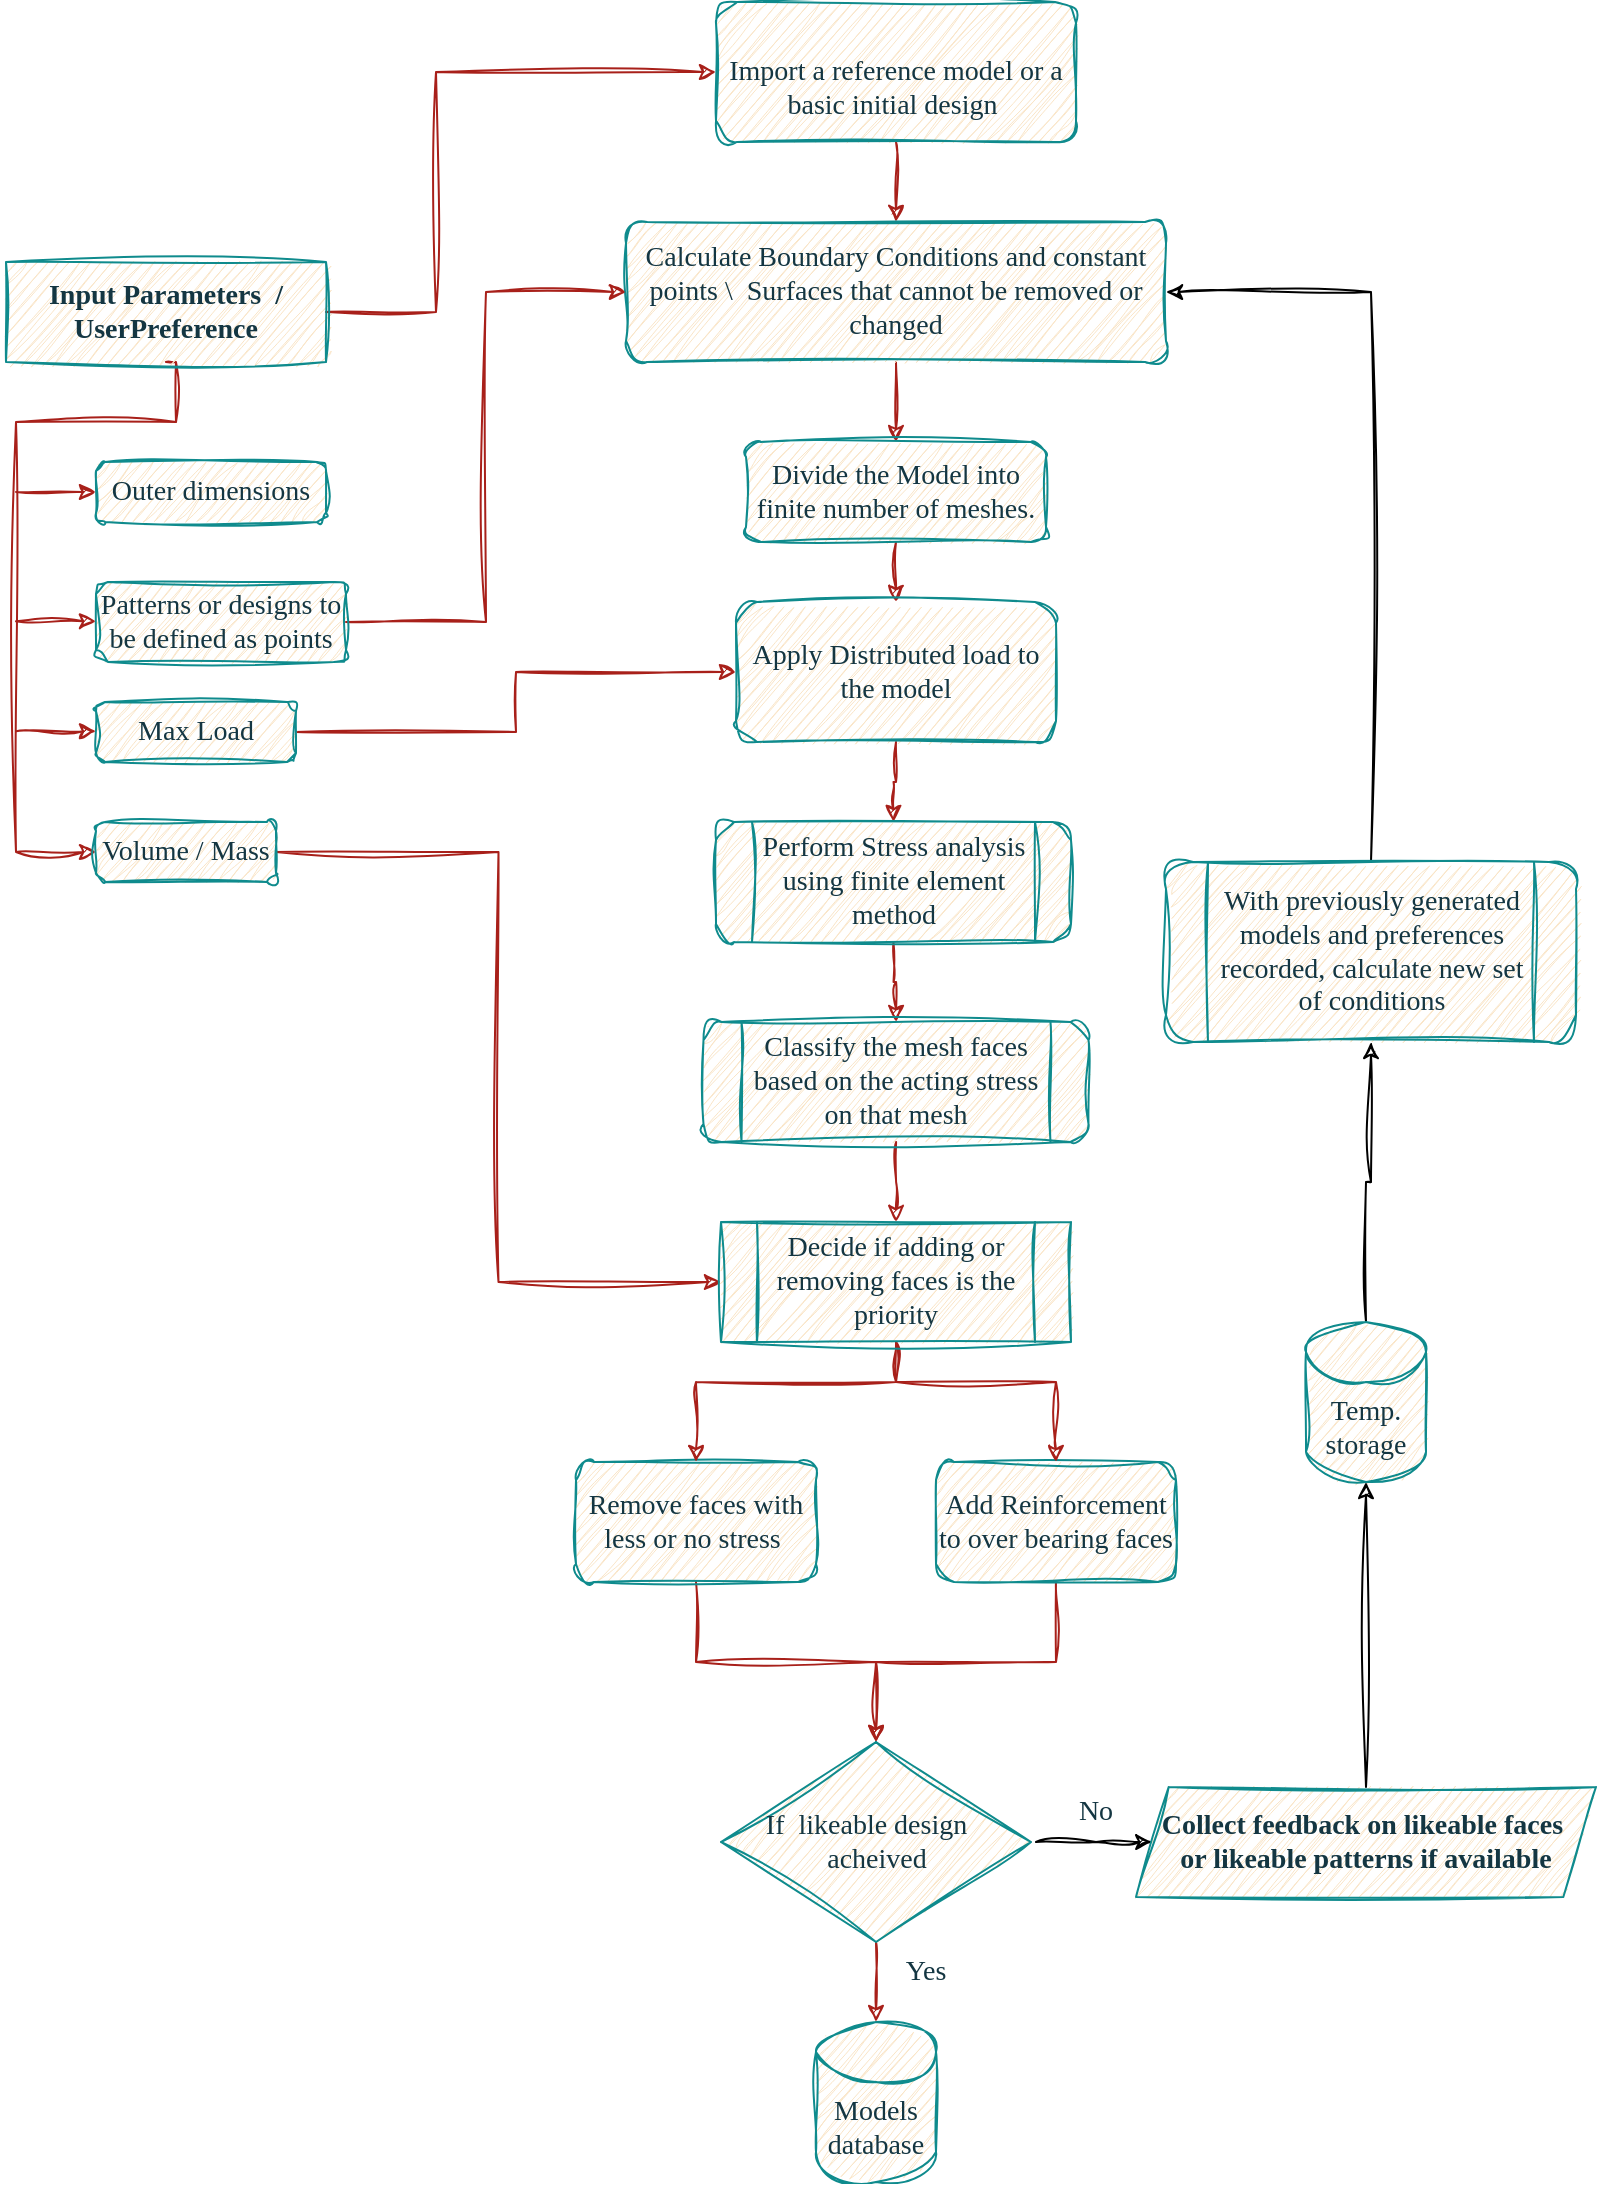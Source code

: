 <mxfile version="21.0.2" type="device" pages="2"><diagram id="2ftuBWttpudIx05M0tJ1" name="Page-1"><mxGraphModel dx="1465" dy="1876" grid="1" gridSize="10" guides="1" tooltips="1" connect="1" arrows="1" fold="1" page="1" pageScale="1" pageWidth="850" pageHeight="1100" math="0" shadow="0"><root><mxCell id="0"/><mxCell id="1" parent="0"/><mxCell id="wRH6XVdvfXIIdoEz73AS-55" style="edgeStyle=orthogonalEdgeStyle;rounded=0;orthogonalLoop=1;jettySize=auto;html=1;exitX=0.5;exitY=1;exitDx=0;exitDy=0;entryX=0;entryY=0.5;entryDx=0;entryDy=0;labelBackgroundColor=none;strokeColor=#A8201A;fontColor=default;sketch=1;curveFitting=1;jiggle=2;fontFamily=Times New Roman;fontSize=14;" parent="1" source="wRH6XVdvfXIIdoEz73AS-2" target="wRH6XVdvfXIIdoEz73AS-6" edge="1"><mxGeometry relative="1" as="geometry"><Array as="points"><mxPoint x="130" y="140"/><mxPoint x="130" y="170"/><mxPoint x="50" y="170"/><mxPoint x="50" y="385"/></Array></mxGeometry></mxCell><mxCell id="wRH6XVdvfXIIdoEz73AS-67" style="edgeStyle=orthogonalEdgeStyle;rounded=0;orthogonalLoop=1;jettySize=auto;html=1;exitX=1;exitY=0.5;exitDx=0;exitDy=0;entryX=0;entryY=0.5;entryDx=0;entryDy=0;labelBackgroundColor=none;strokeColor=#A8201A;fontColor=default;sketch=1;curveFitting=1;jiggle=2;fontFamily=Times New Roman;fontSize=14;" parent="1" source="wRH6XVdvfXIIdoEz73AS-2" target="wRH6XVdvfXIIdoEz73AS-15" edge="1"><mxGeometry relative="1" as="geometry"><Array as="points"><mxPoint x="260" y="115"/><mxPoint x="260" y="-5"/></Array></mxGeometry></mxCell><mxCell id="wRH6XVdvfXIIdoEz73AS-2" value="&lt;p style=&quot;font-size: 14px;&quot;&gt;Input Parameters&amp;nbsp; / UserPreference&lt;/p&gt;" style="rounded=0;whiteSpace=wrap;html=1;fontStyle=1;labelBackgroundColor=none;fillColor=#FAE5C7;strokeColor=#0F8B8D;fontColor=#143642;sketch=1;curveFitting=1;jiggle=2;fontFamily=Times New Roman;fontSize=14;" parent="1" vertex="1"><mxGeometry x="45" y="90" width="160" height="50" as="geometry"/></mxCell><mxCell id="wRH6XVdvfXIIdoEz73AS-5" value="Outer dimensions" style="rounded=1;whiteSpace=wrap;html=1;labelBackgroundColor=none;fillColor=#FAE5C7;strokeColor=#0F8B8D;fontColor=#143642;sketch=1;curveFitting=1;jiggle=2;fontFamily=Times New Roman;fontSize=14;" parent="1" vertex="1"><mxGeometry x="90" y="190" width="115" height="30" as="geometry"/></mxCell><mxCell id="wRH6XVdvfXIIdoEz73AS-43" style="edgeStyle=orthogonalEdgeStyle;rounded=0;orthogonalLoop=1;jettySize=auto;html=1;exitX=1;exitY=0.5;exitDx=0;exitDy=0;entryX=0;entryY=0.5;entryDx=0;entryDy=0;labelBackgroundColor=none;strokeColor=#A8201A;fontColor=default;sketch=1;curveFitting=1;jiggle=2;fontFamily=Times New Roman;fontSize=14;" parent="1" source="wRH6XVdvfXIIdoEz73AS-6" target="wRH6XVdvfXIIdoEz73AS-62" edge="1"><mxGeometry relative="1" as="geometry"><mxPoint x="300" y="500" as="targetPoint"/></mxGeometry></mxCell><mxCell id="wRH6XVdvfXIIdoEz73AS-6" value="Volume / Mass" style="rounded=1;whiteSpace=wrap;html=1;labelBackgroundColor=none;fillColor=#FAE5C7;strokeColor=#0F8B8D;fontColor=#143642;sketch=1;curveFitting=1;jiggle=2;fontFamily=Times New Roman;fontSize=14;" parent="1" vertex="1"><mxGeometry x="90" y="370" width="90" height="30" as="geometry"/></mxCell><mxCell id="wRH6XVdvfXIIdoEz73AS-24" style="edgeStyle=orthogonalEdgeStyle;rounded=0;orthogonalLoop=1;jettySize=auto;html=1;exitX=1;exitY=0.5;exitDx=0;exitDy=0;entryX=0;entryY=0.5;entryDx=0;entryDy=0;labelBackgroundColor=none;strokeColor=#A8201A;fontColor=default;sketch=1;curveFitting=1;jiggle=2;fontFamily=Times New Roman;fontSize=14;" parent="1" source="wRH6XVdvfXIIdoEz73AS-8" target="wRH6XVdvfXIIdoEz73AS-21" edge="1"><mxGeometry relative="1" as="geometry"><mxPoint x="420" y="315" as="targetPoint"/></mxGeometry></mxCell><mxCell id="wRH6XVdvfXIIdoEz73AS-8" value="Max Load" style="rounded=1;whiteSpace=wrap;html=1;labelBackgroundColor=none;fillColor=#FAE5C7;strokeColor=#0F8B8D;fontColor=#143642;sketch=1;curveFitting=1;jiggle=2;fontFamily=Times New Roman;fontSize=14;" parent="1" vertex="1"><mxGeometry x="90" y="310" width="100" height="30" as="geometry"/></mxCell><mxCell id="wRH6XVdvfXIIdoEz73AS-26" style="edgeStyle=orthogonalEdgeStyle;rounded=0;orthogonalLoop=1;jettySize=auto;html=1;exitX=0.5;exitY=1;exitDx=0;exitDy=0;entryX=0.5;entryY=0;entryDx=0;entryDy=0;labelBackgroundColor=none;strokeColor=#A8201A;fontColor=default;sketch=1;curveFitting=1;jiggle=2;fontFamily=Times New Roman;fontSize=14;" parent="1" source="wRH6XVdvfXIIdoEz73AS-15" target="wRH6XVdvfXIIdoEz73AS-17" edge="1"><mxGeometry relative="1" as="geometry"/></mxCell><mxCell id="wRH6XVdvfXIIdoEz73AS-15" value="&lt;br style=&quot;font-size: 14px;&quot;&gt;&lt;span style=&quot;font-size: 14px; font-style: normal; font-variant-ligatures: normal; font-variant-caps: normal; letter-spacing: normal; orphans: 2; text-align: center; text-indent: 0px; text-transform: none; widows: 2; word-spacing: 0px; -webkit-text-stroke-width: 0px; text-decoration-thickness: initial; text-decoration-style: initial; text-decoration-color: initial; float: none; display: inline !important;&quot;&gt;Import a reference model or a basic initial design&amp;nbsp;&lt;/span&gt;" style="rounded=1;whiteSpace=wrap;html=1;labelBackgroundColor=none;fillColor=#FAE5C7;strokeColor=#0F8B8D;fontColor=#143642;sketch=1;curveFitting=1;jiggle=2;fontFamily=Times New Roman;fontSize=14;" parent="1" vertex="1"><mxGeometry x="400" y="-40" width="180" height="70" as="geometry"/></mxCell><mxCell id="wRH6XVdvfXIIdoEz73AS-27" style="edgeStyle=orthogonalEdgeStyle;rounded=0;orthogonalLoop=1;jettySize=auto;html=1;exitX=0.5;exitY=1;exitDx=0;exitDy=0;entryX=0.5;entryY=0;entryDx=0;entryDy=0;labelBackgroundColor=none;strokeColor=#A8201A;fontColor=default;sketch=1;curveFitting=1;jiggle=2;fontFamily=Times New Roman;fontSize=14;" parent="1" source="wRH6XVdvfXIIdoEz73AS-17" target="wRH6XVdvfXIIdoEz73AS-20" edge="1"><mxGeometry relative="1" as="geometry"/></mxCell><mxCell id="wRH6XVdvfXIIdoEz73AS-17" value="Calculate Boundary Conditions and constant points \&amp;nbsp; Surfaces that cannot be removed or changed" style="rounded=1;whiteSpace=wrap;html=1;labelBackgroundColor=none;fillColor=#FAE5C7;strokeColor=#0F8B8D;fontColor=#143642;sketch=1;curveFitting=1;jiggle=2;fontFamily=Times New Roman;fontSize=14;" parent="1" vertex="1"><mxGeometry x="355" y="70" width="270" height="70" as="geometry"/></mxCell><mxCell id="wRH6XVdvfXIIdoEz73AS-28" style="edgeStyle=orthogonalEdgeStyle;rounded=0;orthogonalLoop=1;jettySize=auto;html=1;exitX=0.5;exitY=1;exitDx=0;exitDy=0;entryX=0.5;entryY=0;entryDx=0;entryDy=0;labelBackgroundColor=none;strokeColor=#A8201A;fontColor=default;sketch=1;curveFitting=1;jiggle=2;fontFamily=Times New Roman;fontSize=14;" parent="1" source="wRH6XVdvfXIIdoEz73AS-20" target="wRH6XVdvfXIIdoEz73AS-21" edge="1"><mxGeometry relative="1" as="geometry"/></mxCell><mxCell id="wRH6XVdvfXIIdoEz73AS-20" value="Divide the Model into finite number of meshes." style="rounded=1;whiteSpace=wrap;html=1;labelBackgroundColor=none;fillColor=#FAE5C7;strokeColor=#0F8B8D;fontColor=#143642;sketch=1;curveFitting=1;jiggle=2;fontFamily=Times New Roman;fontSize=14;" parent="1" vertex="1"><mxGeometry x="415" y="180" width="150" height="50" as="geometry"/></mxCell><mxCell id="wRH6XVdvfXIIdoEz73AS-31" value="" style="edgeStyle=orthogonalEdgeStyle;rounded=0;orthogonalLoop=1;jettySize=auto;html=1;labelBackgroundColor=none;strokeColor=#A8201A;fontColor=default;sketch=1;curveFitting=1;jiggle=2;fontFamily=Times New Roman;fontSize=14;" parent="1" source="wRH6XVdvfXIIdoEz73AS-21" target="wRH6XVdvfXIIdoEz73AS-29" edge="1"><mxGeometry relative="1" as="geometry"/></mxCell><mxCell id="wRH6XVdvfXIIdoEz73AS-21" value="Apply Distributed load to the model" style="rounded=1;whiteSpace=wrap;html=1;labelBackgroundColor=none;fillColor=#FAE5C7;strokeColor=#0F8B8D;fontColor=#143642;sketch=1;curveFitting=1;jiggle=2;fontFamily=Times New Roman;fontSize=14;" parent="1" vertex="1"><mxGeometry x="410" y="260" width="160" height="70" as="geometry"/></mxCell><mxCell id="wRH6XVdvfXIIdoEz73AS-34" value="" style="edgeStyle=orthogonalEdgeStyle;rounded=0;orthogonalLoop=1;jettySize=auto;html=1;labelBackgroundColor=none;strokeColor=#A8201A;fontColor=default;sketch=1;curveFitting=1;jiggle=2;fontFamily=Times New Roman;fontSize=14;" parent="1" source="wRH6XVdvfXIIdoEz73AS-29" target="wRH6XVdvfXIIdoEz73AS-33" edge="1"><mxGeometry relative="1" as="geometry"/></mxCell><mxCell id="wRH6XVdvfXIIdoEz73AS-29" value="Perform Stress analysis using finite element method" style="shape=process;rounded=1;whiteSpace=wrap;html=1;labelBackgroundColor=none;fillColor=#FAE5C7;strokeColor=#0F8B8D;fontColor=#143642;sketch=1;curveFitting=1;jiggle=2;fontFamily=Times New Roman;fontSize=14;" parent="1" vertex="1"><mxGeometry x="400" y="370" width="177.5" height="60" as="geometry"/></mxCell><mxCell id="wRH6XVdvfXIIdoEz73AS-66" style="edgeStyle=orthogonalEdgeStyle;rounded=0;orthogonalLoop=1;jettySize=auto;html=1;entryX=0.5;entryY=0;entryDx=0;entryDy=0;labelBackgroundColor=none;strokeColor=#A8201A;fontColor=default;sketch=1;curveFitting=1;jiggle=2;fontFamily=Times New Roman;fontSize=14;" parent="1" source="wRH6XVdvfXIIdoEz73AS-33" target="wRH6XVdvfXIIdoEz73AS-62" edge="1"><mxGeometry relative="1" as="geometry"/></mxCell><mxCell id="wRH6XVdvfXIIdoEz73AS-33" value="Classify the mesh faces based on the acting stress on that mesh" style="shape=process;rounded=1;whiteSpace=wrap;html=1;labelBackgroundColor=none;fillColor=#FAE5C7;strokeColor=#0F8B8D;fontColor=#143642;sketch=1;curveFitting=1;jiggle=2;fontFamily=Times New Roman;fontSize=14;" parent="1" vertex="1"><mxGeometry x="393.75" y="470" width="192.5" height="60" as="geometry"/></mxCell><mxCell id="wRH6XVdvfXIIdoEz73AS-44" style="edgeStyle=orthogonalEdgeStyle;rounded=0;orthogonalLoop=1;jettySize=auto;html=1;exitX=0.5;exitY=1;exitDx=0;exitDy=0;entryX=0.5;entryY=0;entryDx=0;entryDy=0;labelBackgroundColor=none;strokeColor=#A8201A;fontColor=default;sketch=1;curveFitting=1;jiggle=2;fontFamily=Times New Roman;fontSize=14;" parent="1" source="wRH6XVdvfXIIdoEz73AS-38" target="wRH6XVdvfXIIdoEz73AS-42" edge="1"><mxGeometry relative="1" as="geometry"/></mxCell><mxCell id="wRH6XVdvfXIIdoEz73AS-38" value="Remove faces with less or no stress&amp;nbsp;" style="rounded=1;whiteSpace=wrap;html=1;labelBackgroundColor=none;fillColor=#FAE5C7;strokeColor=#0F8B8D;fontColor=#143642;sketch=1;curveFitting=1;jiggle=2;fontFamily=Times New Roman;fontSize=14;" parent="1" vertex="1"><mxGeometry x="330" y="690" width="120" height="60" as="geometry"/></mxCell><mxCell id="wRH6XVdvfXIIdoEz73AS-45" style="edgeStyle=orthogonalEdgeStyle;rounded=0;orthogonalLoop=1;jettySize=auto;html=1;exitX=0.5;exitY=1;exitDx=0;exitDy=0;entryX=0.5;entryY=0;entryDx=0;entryDy=0;labelBackgroundColor=none;strokeColor=#A8201A;fontColor=default;sketch=1;curveFitting=1;jiggle=2;fontFamily=Times New Roman;fontSize=14;" parent="1" source="wRH6XVdvfXIIdoEz73AS-39" target="wRH6XVdvfXIIdoEz73AS-42" edge="1"><mxGeometry relative="1" as="geometry"/></mxCell><mxCell id="wRH6XVdvfXIIdoEz73AS-39" value="Add Reinforcement to over bearing faces" style="rounded=1;whiteSpace=wrap;html=1;labelBackgroundColor=none;fillColor=#FAE5C7;strokeColor=#0F8B8D;fontColor=#143642;sketch=1;curveFitting=1;jiggle=2;fontFamily=Times New Roman;fontSize=14;" parent="1" vertex="1"><mxGeometry x="510" y="690" width="120" height="60" as="geometry"/></mxCell><mxCell id="wRH6XVdvfXIIdoEz73AS-51" style="edgeStyle=orthogonalEdgeStyle;rounded=0;orthogonalLoop=1;jettySize=auto;html=1;exitX=0.5;exitY=1;exitDx=0;exitDy=0;entryX=0.5;entryY=0;entryDx=0;entryDy=0;entryPerimeter=0;labelBackgroundColor=none;strokeColor=#A8201A;fontColor=default;sketch=1;curveFitting=1;jiggle=2;fontFamily=Times New Roman;fontSize=14;" parent="1" source="wRH6XVdvfXIIdoEz73AS-42" target="wRH6XVdvfXIIdoEz73AS-50" edge="1"><mxGeometry relative="1" as="geometry"/></mxCell><mxCell id="wRH6XVdvfXIIdoEz73AS-42" value="If&amp;nbsp; likeable design&amp;nbsp; &amp;nbsp; acheived" style="rhombus;whiteSpace=wrap;html=1;labelBackgroundColor=none;fillColor=#FAE5C7;strokeColor=#0F8B8D;fontColor=#143642;sketch=1;curveFitting=1;jiggle=2;fontFamily=Times New Roman;fontSize=14;" parent="1" vertex="1"><mxGeometry x="402.5" y="830" width="155" height="100" as="geometry"/></mxCell><mxCell id="wRH6XVdvfXIIdoEz73AS-53" style="edgeStyle=orthogonalEdgeStyle;rounded=0;orthogonalLoop=1;jettySize=auto;html=1;exitX=1;exitY=0.5;exitDx=0;exitDy=0;entryX=0;entryY=0.5;entryDx=0;entryDy=0;labelBackgroundColor=none;strokeColor=#A8201A;fontColor=default;sketch=1;curveFitting=1;jiggle=2;fontFamily=Times New Roman;fontSize=14;" parent="1" source="wRH6XVdvfXIIdoEz73AS-48" target="wRH6XVdvfXIIdoEz73AS-17" edge="1"><mxGeometry relative="1" as="geometry"/></mxCell><mxCell id="wRH6XVdvfXIIdoEz73AS-48" value="Patterns or designs to be defined as points" style="rounded=1;whiteSpace=wrap;html=1;labelBackgroundColor=none;fillColor=#FAE5C7;strokeColor=#0F8B8D;fontColor=#143642;sketch=1;curveFitting=1;jiggle=2;fontFamily=Times New Roman;fontSize=14;" parent="1" vertex="1"><mxGeometry x="90" y="250" width="125" height="40" as="geometry"/></mxCell><mxCell id="wRH6XVdvfXIIdoEz73AS-50" value="Models database" style="shape=cylinder3;whiteSpace=wrap;html=1;boundedLbl=1;backgroundOutline=1;size=15;labelBackgroundColor=none;fillColor=#FAE5C7;strokeColor=#0F8B8D;fontColor=#143642;sketch=1;curveFitting=1;jiggle=2;fontFamily=Times New Roman;fontSize=14;" parent="1" vertex="1"><mxGeometry x="450" y="970" width="60" height="80" as="geometry"/></mxCell><mxCell id="wRH6XVdvfXIIdoEz73AS-57" value="" style="endArrow=classic;html=1;rounded=0;entryX=0;entryY=0.5;entryDx=0;entryDy=0;entryPerimeter=0;labelBackgroundColor=none;strokeColor=#A8201A;fontColor=default;sketch=1;curveFitting=1;jiggle=2;fontFamily=Times New Roman;fontSize=14;" parent="1" target="wRH6XVdvfXIIdoEz73AS-5" edge="1"><mxGeometry width="50" height="50" relative="1" as="geometry"><mxPoint x="50" y="205" as="sourcePoint"/><mxPoint x="560" y="240" as="targetPoint"/></mxGeometry></mxCell><mxCell id="wRH6XVdvfXIIdoEz73AS-58" value="" style="endArrow=classic;html=1;rounded=0;entryX=0;entryY=0.5;entryDx=0;entryDy=0;entryPerimeter=0;labelBackgroundColor=none;strokeColor=#A8201A;fontColor=default;sketch=1;curveFitting=1;jiggle=2;fontFamily=Times New Roman;fontSize=14;" parent="1" edge="1"><mxGeometry width="50" height="50" relative="1" as="geometry"><mxPoint x="50" y="269.66" as="sourcePoint"/><mxPoint x="90" y="269.66" as="targetPoint"/></mxGeometry></mxCell><mxCell id="wRH6XVdvfXIIdoEz73AS-59" value="" style="endArrow=classic;html=1;rounded=0;entryX=0;entryY=0.5;entryDx=0;entryDy=0;entryPerimeter=0;labelBackgroundColor=none;strokeColor=#A8201A;fontColor=default;sketch=1;curveFitting=1;jiggle=2;fontFamily=Times New Roman;fontSize=14;" parent="1" edge="1"><mxGeometry width="50" height="50" relative="1" as="geometry"><mxPoint x="50" y="324.66" as="sourcePoint"/><mxPoint x="90" y="324.66" as="targetPoint"/></mxGeometry></mxCell><mxCell id="wRH6XVdvfXIIdoEz73AS-60" value="Yes" style="text;html=1;strokeColor=none;fillColor=none;align=center;verticalAlign=middle;whiteSpace=wrap;rounded=0;labelBackgroundColor=none;fontColor=#143642;sketch=1;curveFitting=1;jiggle=2;fontFamily=Times New Roman;fontSize=14;" parent="1" vertex="1"><mxGeometry x="475" y="930" width="60" height="30" as="geometry"/></mxCell><mxCell id="wRH6XVdvfXIIdoEz73AS-81" style="edgeStyle=orthogonalEdgeStyle;rounded=0;sketch=1;hachureGap=4;jiggle=2;curveFitting=1;orthogonalLoop=1;jettySize=auto;html=1;exitX=0;exitY=1;exitDx=0;exitDy=0;entryX=0;entryY=0.5;entryDx=0;entryDy=0;fontFamily=Times New Roman;fontSize=14;" parent="1" source="wRH6XVdvfXIIdoEz73AS-61" target="wRH6XVdvfXIIdoEz73AS-80" edge="1"><mxGeometry relative="1" as="geometry"><Array as="points"><mxPoint x="590" y="880"/><mxPoint x="590" y="880"/></Array></mxGeometry></mxCell><mxCell id="wRH6XVdvfXIIdoEz73AS-61" value="No" style="text;html=1;strokeColor=none;fillColor=none;align=center;verticalAlign=middle;whiteSpace=wrap;rounded=0;labelBackgroundColor=none;fontColor=#143642;sketch=1;curveFitting=1;jiggle=2;fontFamily=Times New Roman;fontSize=14;" parent="1" vertex="1"><mxGeometry x="560" y="850" width="60" height="30" as="geometry"/></mxCell><mxCell id="wRH6XVdvfXIIdoEz73AS-64" style="edgeStyle=orthogonalEdgeStyle;rounded=0;orthogonalLoop=1;jettySize=auto;html=1;exitX=0.5;exitY=1;exitDx=0;exitDy=0;entryX=0.5;entryY=0;entryDx=0;entryDy=0;labelBackgroundColor=none;strokeColor=#A8201A;fontColor=default;sketch=1;curveFitting=1;jiggle=2;fontFamily=Times New Roman;fontSize=14;" parent="1" source="wRH6XVdvfXIIdoEz73AS-62" target="wRH6XVdvfXIIdoEz73AS-38" edge="1"><mxGeometry relative="1" as="geometry"><Array as="points"><mxPoint x="490" y="650"/><mxPoint x="390" y="650"/></Array></mxGeometry></mxCell><mxCell id="wRH6XVdvfXIIdoEz73AS-65" style="edgeStyle=orthogonalEdgeStyle;rounded=0;orthogonalLoop=1;jettySize=auto;html=1;exitX=0.5;exitY=1;exitDx=0;exitDy=0;entryX=0.5;entryY=0;entryDx=0;entryDy=0;labelBackgroundColor=none;strokeColor=#A8201A;fontColor=default;sketch=1;curveFitting=1;jiggle=2;fontFamily=Times New Roman;fontSize=14;" parent="1" source="wRH6XVdvfXIIdoEz73AS-62" target="wRH6XVdvfXIIdoEz73AS-39" edge="1"><mxGeometry relative="1" as="geometry"><Array as="points"><mxPoint x="490" y="650"/><mxPoint x="570" y="650"/></Array></mxGeometry></mxCell><mxCell id="wRH6XVdvfXIIdoEz73AS-62" value="Decide if adding or removing faces is the priority" style="shape=process;&#10;rounded=1;whiteSpace=wrap;html=1;labelBackgroundColor=none;fillColor=#FAE5C7;strokeColor=#0F8B8D;fontColor=#143642;sketch=1;curveFitting=1;jiggle=2;fontFamily=Times New Roman;fontSize=14;" parent="1" vertex="1"><mxGeometry x="402.5" y="570" width="175" height="60" as="geometry"/></mxCell><mxCell id="wRH6XVdvfXIIdoEz73AS-88" style="edgeStyle=orthogonalEdgeStyle;rounded=0;sketch=1;hachureGap=4;jiggle=2;curveFitting=1;orthogonalLoop=1;jettySize=auto;html=1;fontFamily=Architects Daughter;fontSource=https%3A%2F%2Ffonts.googleapis.com%2Fcss%3Ffamily%3DArchitects%2BDaughter;fontSize=16;" parent="1" source="wRH6XVdvfXIIdoEz73AS-69" target="wRH6XVdvfXIIdoEz73AS-86" edge="1"><mxGeometry relative="1" as="geometry"/></mxCell><mxCell id="wRH6XVdvfXIIdoEz73AS-69" value="Temp. storage" style="shape=cylinder3;whiteSpace=wrap;html=1;boundedLbl=1;backgroundOutline=1;size=15;labelBackgroundColor=none;fillColor=#FAE5C7;strokeColor=#0F8B8D;fontColor=#143642;sketch=1;curveFitting=1;jiggle=2;fontFamily=Times New Roman;fontSize=14;" parent="1" vertex="1"><mxGeometry x="695" y="620" width="60" height="80" as="geometry"/></mxCell><mxCell id="wRH6XVdvfXIIdoEz73AS-83" value="" style="edgeStyle=orthogonalEdgeStyle;rounded=0;sketch=1;hachureGap=4;jiggle=2;curveFitting=1;orthogonalLoop=1;jettySize=auto;html=1;fontFamily=Times New Roman;fontSize=14;entryX=0.5;entryY=1;entryDx=0;entryDy=0;entryPerimeter=0;" parent="1" source="wRH6XVdvfXIIdoEz73AS-80" target="wRH6XVdvfXIIdoEz73AS-69" edge="1"><mxGeometry relative="1" as="geometry"><mxPoint x="725" y="772.5" as="targetPoint"/></mxGeometry></mxCell><mxCell id="wRH6XVdvfXIIdoEz73AS-80" value="Collect feedback on likeable faces&amp;nbsp;&lt;br style=&quot;font-size: 14px;&quot;&gt;or likeable patterns if available" style="shape=parallelogram;perimeter=parallelogramPerimeter;html=1;labelBackgroundColor=none;fillColor=#FAE5C7;strokeColor=#0F8B8D;fontColor=#143642;sketch=1;curveFitting=1;jiggle=2;whiteSpace=wrap;size=0.071;fontStyle=1;fontFamily=Times New Roman;fontSize=14;" parent="1" vertex="1"><mxGeometry x="610" y="852.5" width="230" height="55" as="geometry"/></mxCell><mxCell id="wRH6XVdvfXIIdoEz73AS-87" style="edgeStyle=orthogonalEdgeStyle;rounded=0;sketch=1;hachureGap=4;jiggle=2;curveFitting=1;orthogonalLoop=1;jettySize=auto;html=1;exitX=0.5;exitY=0;exitDx=0;exitDy=0;entryX=1;entryY=0.5;entryDx=0;entryDy=0;fontFamily=Architects Daughter;fontSource=https%3A%2F%2Ffonts.googleapis.com%2Fcss%3Ffamily%3DArchitects%2BDaughter;fontSize=16;" parent="1" source="wRH6XVdvfXIIdoEz73AS-86" target="wRH6XVdvfXIIdoEz73AS-17" edge="1"><mxGeometry relative="1" as="geometry"/></mxCell><mxCell id="wRH6XVdvfXIIdoEz73AS-86" value="With previously generated models and preferences recorded, calculate new set of conditions" style="shape=process;rounded=1;whiteSpace=wrap;html=1;labelBackgroundColor=none;fillColor=#FAE5C7;strokeColor=#0F8B8D;fontColor=#143642;sketch=1;curveFitting=1;jiggle=2;fontFamily=Times New Roman;fontSize=14;" parent="1" vertex="1"><mxGeometry x="625" y="390" width="205" height="90" as="geometry"/></mxCell></root></mxGraphModel></diagram><diagram id="FV1qwUR5YwdtVpmq3KmM" name="Page-2"><mxGraphModel dx="978" dy="502" grid="1" gridSize="10" guides="1" tooltips="1" connect="1" arrows="1" fold="1" page="1" pageScale="1" pageWidth="850" pageHeight="1100" math="0" shadow="0"><root><mxCell id="0"/><mxCell id="1" parent="0"/><mxCell id="rdDWQ0VXOgcxPq5anlS8-14" style="edgeStyle=orthogonalEdgeStyle;rounded=0;orthogonalLoop=1;jettySize=auto;html=1;exitX=0.5;exitY=1;exitDx=0;exitDy=0;entryX=0.5;entryY=0;entryDx=0;entryDy=0;" edge="1" parent="1" source="rdDWQ0VXOgcxPq5anlS8-1" target="rdDWQ0VXOgcxPq5anlS8-13"><mxGeometry relative="1" as="geometry"/></mxCell><mxCell id="rdDWQ0VXOgcxPq5anlS8-1" value="Required parameters&amp;nbsp;" style="rounded=1;whiteSpace=wrap;html=1;fillColor=#d5e8d4;strokeColor=#82b366;fontSize=18;fontFamily=Times New Roman;" vertex="1" parent="1"><mxGeometry x="280" y="710" width="310" height="60" as="geometry"/></mxCell><mxCell id="rdDWQ0VXOgcxPq5anlS8-8" style="edgeStyle=orthogonalEdgeStyle;rounded=0;orthogonalLoop=1;jettySize=auto;html=1;exitX=0.5;exitY=1;exitDx=0;exitDy=0;entryX=0.417;entryY=0.011;entryDx=0;entryDy=0;entryPerimeter=0;" edge="1" parent="1" source="rdDWQ0VXOgcxPq5anlS8-2" target="rdDWQ0VXOgcxPq5anlS8-1"><mxGeometry relative="1" as="geometry"/></mxCell><mxCell id="rdDWQ0VXOgcxPq5anlS8-2" value="Maximum Load" style="ellipse;whiteSpace=wrap;html=1;fillColor=#dae8fc;strokeColor=#6c8ebf;fontSize=13;fontFamily=Times New Roman;" vertex="1" parent="1"><mxGeometry x="360" y="580" width="100" height="40" as="geometry"/></mxCell><mxCell id="rdDWQ0VXOgcxPq5anlS8-10" style="edgeStyle=orthogonalEdgeStyle;rounded=0;orthogonalLoop=1;jettySize=auto;html=1;exitX=0.5;exitY=1;exitDx=0;exitDy=0;" edge="1" parent="1" source="rdDWQ0VXOgcxPq5anlS8-3" target="rdDWQ0VXOgcxPq5anlS8-1"><mxGeometry relative="1" as="geometry"><Array as="points"><mxPoint x="475" y="700"/><mxPoint x="475" y="700"/></Array></mxGeometry></mxCell><mxCell id="rdDWQ0VXOgcxPq5anlS8-3" value="Maximum volume" style="ellipse;whiteSpace=wrap;html=1;fillColor=#dae8fc;strokeColor=#6c8ebf;fontSize=13;fontFamily=Times New Roman;" vertex="1" parent="1"><mxGeometry x="420" y="640" width="110" height="40" as="geometry"/></mxCell><mxCell id="rdDWQ0VXOgcxPq5anlS8-7" style="edgeStyle=orthogonalEdgeStyle;rounded=0;orthogonalLoop=1;jettySize=auto;html=1;exitX=0.5;exitY=1;exitDx=0;exitDy=0;" edge="1" parent="1" source="rdDWQ0VXOgcxPq5anlS8-4"><mxGeometry relative="1" as="geometry"><mxPoint x="320" y="710" as="targetPoint"/><Array as="points"><mxPoint x="320" y="711"/></Array></mxGeometry></mxCell><mxCell id="rdDWQ0VXOgcxPq5anlS8-4" value="Material&amp;nbsp;" style="ellipse;whiteSpace=wrap;html=1;fillColor=#dae8fc;strokeColor=#6c8ebf;fontFamily=Times New Roman;fontSize=13;" vertex="1" parent="1"><mxGeometry x="270" y="640" width="100" height="40" as="geometry"/></mxCell><mxCell id="rdDWQ0VXOgcxPq5anlS8-11" style="edgeStyle=orthogonalEdgeStyle;rounded=0;orthogonalLoop=1;jettySize=auto;html=1;entryX=0.918;entryY=-0.027;entryDx=0;entryDy=0;entryPerimeter=0;" edge="1" parent="1" source="rdDWQ0VXOgcxPq5anlS8-5" target="rdDWQ0VXOgcxPq5anlS8-1"><mxGeometry relative="1" as="geometry"/></mxCell><mxCell id="rdDWQ0VXOgcxPq5anlS8-5" value="Backrest inclination" style="ellipse;whiteSpace=wrap;html=1;fillColor=#dae8fc;strokeColor=#6c8ebf;fontFamily=Times New Roman;fontSize=13;" vertex="1" parent="1"><mxGeometry x="500" y="580" width="130" height="40" as="geometry"/></mxCell><mxCell id="rdDWQ0VXOgcxPq5anlS8-15" style="edgeStyle=orthogonalEdgeStyle;rounded=0;orthogonalLoop=1;jettySize=auto;html=1;" edge="1" parent="1" source="rdDWQ0VXOgcxPq5anlS8-12" target="rdDWQ0VXOgcxPq5anlS8-13"><mxGeometry relative="1" as="geometry"/></mxCell><mxCell id="rdDWQ0VXOgcxPq5anlS8-12" value="Reference model" style="rounded=0;whiteSpace=wrap;html=1;fillColor=#ffe6cc;strokeColor=#d79b00;fontFamily=Times New Roman;fontSize=15;" vertex="1" parent="1"><mxGeometry x="160" y="835" width="120" height="50" as="geometry"/></mxCell><mxCell id="rdDWQ0VXOgcxPq5anlS8-13" value="Generative design environment&amp;nbsp;" style="rounded=0;whiteSpace=wrap;html=1;fillColor=#e1d5e7;strokeColor=#9673a6;" vertex="1" parent="1"><mxGeometry x="375" y="830" width="120" height="60" as="geometry"/></mxCell><mxCell id="rdDWQ0VXOgcxPq5anlS8-17" style="edgeStyle=orthogonalEdgeStyle;rounded=0;orthogonalLoop=1;jettySize=auto;html=1;" edge="1" parent="1" source="rdDWQ0VXOgcxPq5anlS8-16"><mxGeometry relative="1" as="geometry"><mxPoint x="500" y="860" as="targetPoint"/></mxGeometry></mxCell><mxCell id="rdDWQ0VXOgcxPq5anlS8-16" value="Boundary Conditions" style="rounded=0;whiteSpace=wrap;html=1;fillColor=#ffe6cc;strokeColor=#d79b00;fontFamily=Times New Roman;fontSize=15;" vertex="1" parent="1"><mxGeometry x="590" y="835" width="120" height="50" as="geometry"/></mxCell></root></mxGraphModel></diagram></mxfile>